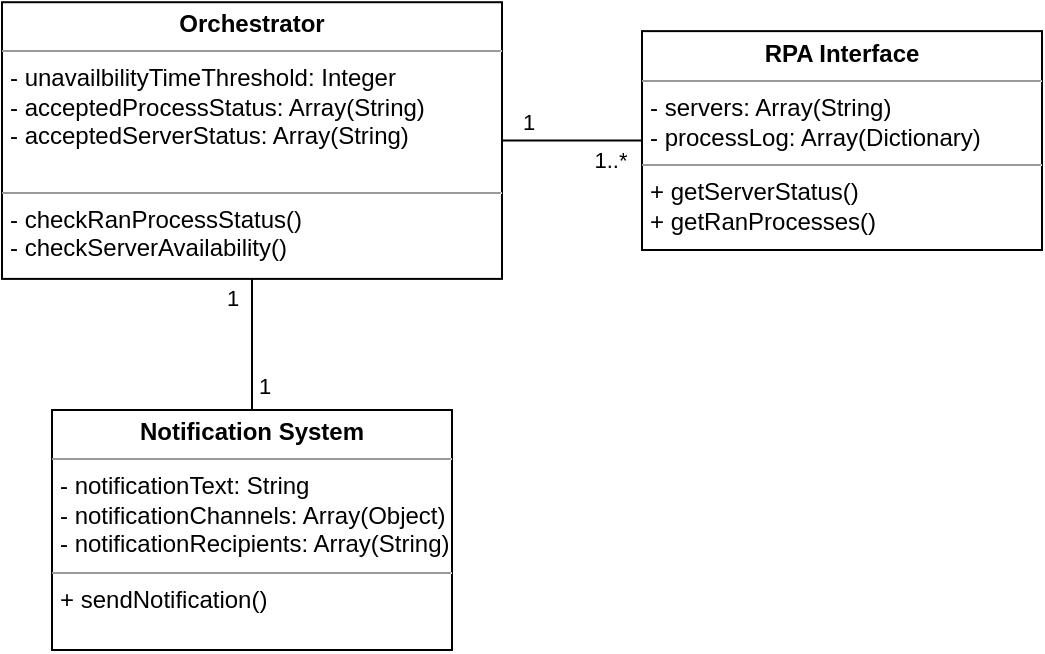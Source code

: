 <mxfile version="24.2.5" type="device">
  <diagram name="Page-1" id="c4acf3e9-155e-7222-9cf6-157b1a14988f">
    <mxGraphModel dx="1032" dy="1139" grid="1" gridSize="10" guides="1" tooltips="1" connect="1" arrows="1" fold="1" page="1" pageScale="1" pageWidth="850" pageHeight="1100" background="none" math="0" shadow="0">
      <root>
        <mxCell id="0" />
        <mxCell id="1" parent="0" />
        <mxCell id="0Jw_0pqef54ksfQyoP_c-11" style="edgeStyle=orthogonalEdgeStyle;rounded=0;orthogonalLoop=1;jettySize=auto;html=1;entryX=0;entryY=0.5;entryDx=0;entryDy=0;endArrow=none;endFill=0;" parent="1" source="0Jw_0pqef54ksfQyoP_c-1" target="0Jw_0pqef54ksfQyoP_c-9" edge="1">
          <mxGeometry relative="1" as="geometry" />
        </mxCell>
        <mxCell id="WLs7GbNyF3fnMFnim6RR-7" value="1" style="edgeLabel;html=1;align=center;verticalAlign=middle;resizable=0;points=[];" parent="0Jw_0pqef54ksfQyoP_c-11" vertex="1" connectable="0">
          <mxGeometry x="-0.102" y="-2" relative="1" as="geometry">
            <mxPoint x="-19" y="-12" as="offset" />
          </mxGeometry>
        </mxCell>
        <mxCell id="WLs7GbNyF3fnMFnim6RR-8" value="1..*" style="edgeLabel;html=1;align=center;verticalAlign=middle;resizable=0;points=[];" parent="0Jw_0pqef54ksfQyoP_c-11" vertex="1" connectable="0">
          <mxGeometry x="0.534" y="-1" relative="1" as="geometry">
            <mxPoint y="8" as="offset" />
          </mxGeometry>
        </mxCell>
        <mxCell id="0Jw_0pqef54ksfQyoP_c-1" value="&lt;p style=&quot;margin:0px;margin-top:4px;text-align:center;&quot;&gt;&lt;b&gt;Orchestrator&lt;/b&gt;&lt;/p&gt;&lt;hr size=&quot;1&quot;&gt;&lt;p style=&quot;margin:0px;margin-left:4px;&quot;&gt;- unavailbilityTimeThreshold: Integer&lt;/p&gt;&lt;p style=&quot;margin:0px;margin-left:4px;&quot;&gt;- acceptedProcessStatus: Array(String)&lt;/p&gt;&lt;p style=&quot;margin:0px;margin-left:4px;&quot;&gt;- acceptedServerStatus: Array(String)&lt;/p&gt;&lt;p style=&quot;margin:0px;margin-left:4px;&quot;&gt;&lt;br&gt;&lt;/p&gt;&lt;hr size=&quot;1&quot;&gt;&lt;p style=&quot;margin:0px;margin-left:4px;&quot;&gt;- checkRanProcessStatus()&lt;/p&gt;&lt;p style=&quot;margin:0px;margin-left:4px;&quot;&gt;- checkServerAvailability()&lt;/p&gt;&lt;p style=&quot;margin:0px;margin-left:4px;&quot;&gt;&lt;br&gt;&lt;/p&gt;" style="verticalAlign=top;align=left;overflow=fill;fontSize=12;fontFamily=Helvetica;html=1;rounded=0;shadow=0;comic=0;labelBackgroundColor=none;strokeWidth=1" parent="1" vertex="1">
          <mxGeometry x="300" y="66.11" width="250" height="138.34" as="geometry" />
        </mxCell>
        <mxCell id="0Jw_0pqef54ksfQyoP_c-9" value="&lt;p style=&quot;margin:0px;margin-top:4px;text-align:center;&quot;&gt;&lt;b&gt;RPA Interface&lt;/b&gt;&lt;/p&gt;&lt;hr size=&quot;1&quot;&gt;&lt;p style=&quot;margin:0px;margin-left:4px;&quot;&gt;- servers: Array(String)&lt;/p&gt;&lt;p style=&quot;margin:0px;margin-left:4px;&quot;&gt;- processLog: Array(Dictionary)&lt;/p&gt;&lt;hr size=&quot;1&quot;&gt;&lt;p style=&quot;margin:0px;margin-left:4px;&quot;&gt;+ getServerStatus()&lt;/p&gt;&lt;p style=&quot;margin:0px;margin-left:4px;&quot;&gt;+ getRanProcesses()&amp;nbsp;&lt;/p&gt;" style="verticalAlign=top;align=left;overflow=fill;fontSize=12;fontFamily=Helvetica;html=1;rounded=0;shadow=0;comic=0;labelBackgroundColor=none;strokeWidth=1" parent="1" vertex="1">
          <mxGeometry x="620" y="80.56" width="200" height="109.44" as="geometry" />
        </mxCell>
        <mxCell id="oY6_I_e0kRh-n7d8JWCE-4" style="edgeStyle=orthogonalEdgeStyle;rounded=0;orthogonalLoop=1;jettySize=auto;html=1;entryX=0.5;entryY=1;entryDx=0;entryDy=0;endArrow=none;endFill=0;" parent="1" source="oY6_I_e0kRh-n7d8JWCE-3" target="0Jw_0pqef54ksfQyoP_c-1" edge="1">
          <mxGeometry relative="1" as="geometry" />
        </mxCell>
        <mxCell id="oY6_I_e0kRh-n7d8JWCE-5" value="1" style="edgeLabel;html=1;align=center;verticalAlign=middle;resizable=0;points=[];" parent="oY6_I_e0kRh-n7d8JWCE-4" vertex="1" connectable="0">
          <mxGeometry x="0.19" y="4" relative="1" as="geometry">
            <mxPoint x="-6" y="-17" as="offset" />
          </mxGeometry>
        </mxCell>
        <mxCell id="oY6_I_e0kRh-n7d8JWCE-6" value="1" style="edgeLabel;html=1;align=center;verticalAlign=middle;resizable=0;points=[];" parent="oY6_I_e0kRh-n7d8JWCE-4" vertex="1" connectable="0">
          <mxGeometry x="-0.268" relative="1" as="geometry">
            <mxPoint x="6" y="12" as="offset" />
          </mxGeometry>
        </mxCell>
        <mxCell id="oY6_I_e0kRh-n7d8JWCE-3" value="&lt;p style=&quot;margin:0px;margin-top:4px;text-align:center;&quot;&gt;&lt;b&gt;Notification System&lt;/b&gt;&lt;/p&gt;&lt;hr size=&quot;1&quot;&gt;&lt;p style=&quot;margin:0px;margin-left:4px;&quot;&gt;- notificationText: String&lt;/p&gt;&lt;p style=&quot;margin:0px;margin-left:4px;&quot;&gt;- notificationChannels: Array(Object)&lt;/p&gt;&lt;p style=&quot;margin:0px;margin-left:4px;&quot;&gt;- notificationRecipients: Array(String)&lt;/p&gt;&lt;hr size=&quot;1&quot;&gt;&lt;p style=&quot;margin:0px;margin-left:4px;&quot;&gt;+ sendNotification()&lt;/p&gt;" style="verticalAlign=top;align=left;overflow=fill;fontSize=12;fontFamily=Helvetica;html=1;rounded=0;shadow=0;comic=0;labelBackgroundColor=none;strokeWidth=1" parent="1" vertex="1">
          <mxGeometry x="325" y="270" width="200" height="120" as="geometry" />
        </mxCell>
      </root>
    </mxGraphModel>
  </diagram>
</mxfile>
